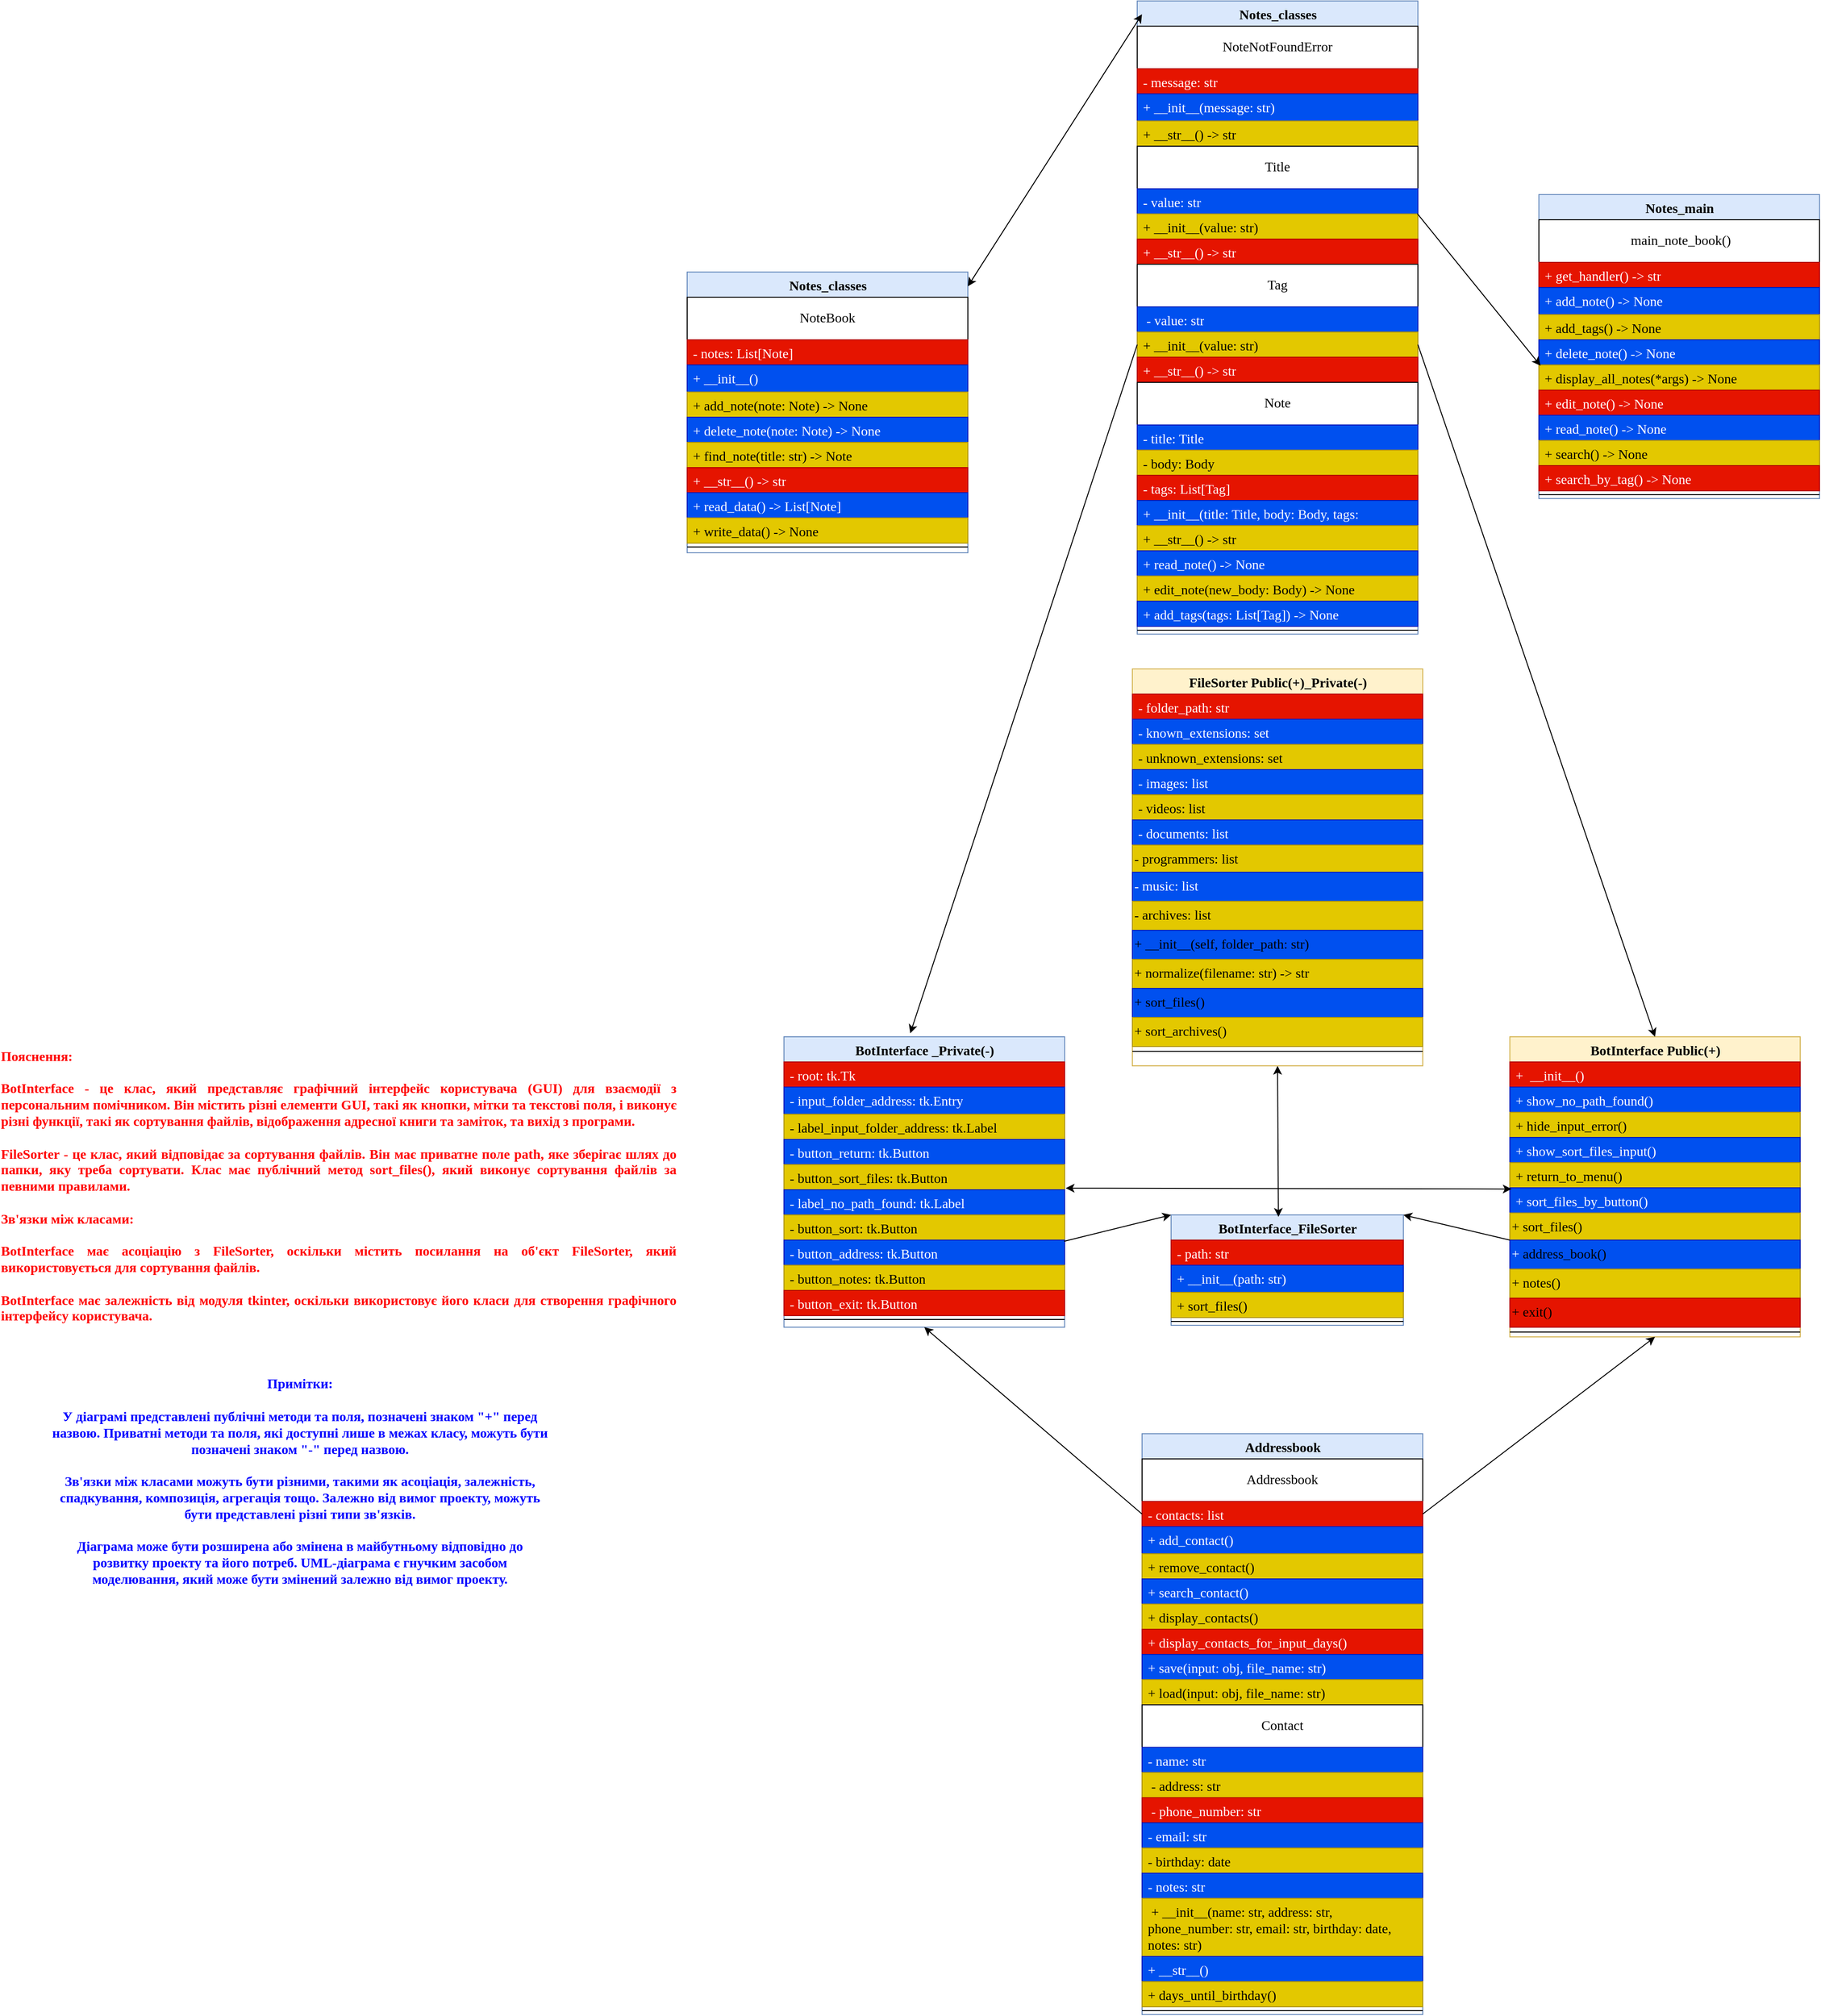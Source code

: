 <mxfile version="21.1.8" type="github">
  <diagram name="Page-1" id="9f46799a-70d6-7492-0946-bef42562c5a5">
    <mxGraphModel dx="2321" dy="1470" grid="1" gridSize="10" guides="1" tooltips="1" connect="1" arrows="1" fold="1" page="1" pageScale="1" pageWidth="1100" pageHeight="850" background="none" math="0" shadow="0">
      <root>
        <mxCell id="0" />
        <mxCell id="1" parent="0" />
        <mxCell id="78961159f06e98e8-30" value="&lt;font style=&quot;font-size: 14px;&quot;&gt;BotInterface _Private(-)&lt;/font&gt;" style="swimlane;html=1;fontStyle=1;align=center;verticalAlign=top;childLayout=stackLayout;horizontal=1;startSize=26;horizontalStack=0;resizeParent=1;resizeLast=0;collapsible=1;marginBottom=0;swimlaneFillColor=#ffffff;rounded=0;shadow=0;comic=0;labelBackgroundColor=none;strokeWidth=1;fillColor=#dae8fc;fontFamily=Times New Roman;fontSize=14;strokeColor=#6c8ebf;labelBorderColor=none;" parent="1" vertex="1">
          <mxGeometry x="10" y="230" width="290" height="300" as="geometry" />
        </mxCell>
        <mxCell id="78961159f06e98e8-31" value="- root: tk.Tk                           " style="text;html=1;strokeColor=#B20000;fillColor=#e51400;align=left;verticalAlign=top;spacingLeft=4;spacingRight=4;whiteSpace=wrap;overflow=hidden;rotatable=0;points=[[0,0.5],[1,0.5]];portConstraint=eastwest;fontFamily=Times New Roman;fontColor=#ffffff;fontSize=14;labelBorderColor=none;labelBackgroundColor=none;" parent="78961159f06e98e8-30" vertex="1">
          <mxGeometry y="26" width="290" height="26" as="geometry" />
        </mxCell>
        <mxCell id="78961159f06e98e8-32" value="- input_folder_address: tk.Entry" style="text;html=1;strokeColor=#001DBC;fillColor=#0050ef;align=left;verticalAlign=top;spacingLeft=4;spacingRight=4;whiteSpace=wrap;overflow=hidden;rotatable=0;points=[[0,0.5],[1,0.5]];portConstraint=eastwest;fontFamily=Times New Roman;fontColor=#ffffff;fontSize=14;labelBorderColor=none;labelBackgroundColor=none;" parent="78961159f06e98e8-30" vertex="1">
          <mxGeometry y="52" width="290" height="28" as="geometry" />
        </mxCell>
        <mxCell id="78961159f06e98e8-33" value="- label_input_folder_address: tk.Label" style="text;html=1;strokeColor=#B09500;fillColor=#e3c800;align=left;verticalAlign=top;spacingLeft=4;spacingRight=4;whiteSpace=wrap;overflow=hidden;rotatable=0;points=[[0,0.5],[1,0.5]];portConstraint=eastwest;fontFamily=Times New Roman;fontColor=#000000;fontSize=14;labelBorderColor=none;labelBackgroundColor=none;" parent="78961159f06e98e8-30" vertex="1">
          <mxGeometry y="80" width="290" height="26" as="geometry" />
        </mxCell>
        <mxCell id="78961159f06e98e8-34" value="- button_return: tk.Button" style="text;html=1;strokeColor=#001DBC;fillColor=#0050ef;align=left;verticalAlign=top;spacingLeft=4;spacingRight=4;whiteSpace=wrap;overflow=hidden;rotatable=0;points=[[0,0.5],[1,0.5]];portConstraint=eastwest;fontFamily=Times New Roman;fontColor=#ffffff;fontSize=14;labelBorderColor=none;labelBackgroundColor=none;" parent="78961159f06e98e8-30" vertex="1">
          <mxGeometry y="106" width="290" height="26" as="geometry" />
        </mxCell>
        <mxCell id="78961159f06e98e8-36" value="- button_sort_files: tk.Button" style="text;html=1;strokeColor=#B09500;fillColor=#e3c800;align=left;verticalAlign=top;spacingLeft=4;spacingRight=4;whiteSpace=wrap;overflow=hidden;rotatable=0;points=[[0,0.5],[1,0.5]];portConstraint=eastwest;fontFamily=Times New Roman;fontColor=#000000;fontSize=14;labelBorderColor=none;labelBackgroundColor=none;" parent="78961159f06e98e8-30" vertex="1">
          <mxGeometry y="132" width="290" height="26" as="geometry" />
        </mxCell>
        <mxCell id="78961159f06e98e8-42" value="- label_no_path_found: tk.Label" style="text;html=1;strokeColor=#001DBC;fillColor=#0050ef;align=left;verticalAlign=top;spacingLeft=4;spacingRight=4;whiteSpace=wrap;overflow=hidden;rotatable=0;points=[[0,0.5],[1,0.5]];portConstraint=eastwest;fontFamily=Times New Roman;fontColor=#ffffff;fontSize=14;labelBorderColor=none;labelBackgroundColor=none;" parent="78961159f06e98e8-30" vertex="1">
          <mxGeometry y="158" width="290" height="26" as="geometry" />
        </mxCell>
        <mxCell id="78961159f06e98e8-40" value=" - button_sort: tk.Button" style="text;html=1;strokeColor=#B09500;fillColor=#e3c800;align=left;verticalAlign=top;spacingLeft=4;spacingRight=4;whiteSpace=wrap;overflow=hidden;rotatable=0;points=[[0,0.5],[1,0.5]];portConstraint=eastwest;fontFamily=Times New Roman;fontColor=#000000;fontSize=14;labelBorderColor=none;labelBackgroundColor=none;" parent="78961159f06e98e8-30" vertex="1">
          <mxGeometry y="184" width="290" height="26" as="geometry" />
        </mxCell>
        <mxCell id="78961159f06e98e8-39" value="- button_address: tk.Button" style="text;html=1;strokeColor=#001DBC;fillColor=#0050ef;align=left;verticalAlign=top;spacingLeft=4;spacingRight=4;whiteSpace=wrap;overflow=hidden;rotatable=0;points=[[0,0.5],[1,0.5]];portConstraint=eastwest;fontFamily=Times New Roman;fontColor=#ffffff;fontSize=14;labelBorderColor=none;labelBackgroundColor=none;" parent="78961159f06e98e8-30" vertex="1">
          <mxGeometry y="210" width="290" height="26" as="geometry" />
        </mxCell>
        <mxCell id="78961159f06e98e8-37" value="- button_notes: tk.Button " style="text;html=1;strokeColor=#B09500;fillColor=#e3c800;align=left;verticalAlign=top;spacingLeft=4;spacingRight=4;whiteSpace=wrap;overflow=hidden;rotatable=0;points=[[0,0.5],[1,0.5]];portConstraint=eastwest;fontFamily=Times New Roman;fontColor=#000000;fontSize=14;labelBorderColor=none;labelBackgroundColor=none;" parent="78961159f06e98e8-30" vertex="1">
          <mxGeometry y="236" width="290" height="26" as="geometry" />
        </mxCell>
        <mxCell id="eJvBWtfOH0UjrrSNATdp-1" value="- button_exit: tk.Button" style="text;html=1;strokeColor=#B20000;fillColor=#e51400;align=left;verticalAlign=top;spacingLeft=4;spacingRight=4;whiteSpace=wrap;overflow=hidden;rotatable=0;points=[[0,0.5],[1,0.5]];portConstraint=eastwest;fontFamily=Times New Roman;fontColor=#ffffff;fontSize=14;labelBorderColor=none;labelBackgroundColor=none;" parent="78961159f06e98e8-30" vertex="1">
          <mxGeometry y="262" width="290" height="26" as="geometry" />
        </mxCell>
        <mxCell id="78961159f06e98e8-38" value="" style="line;html=1;strokeWidth=1;fillColor=none;align=left;verticalAlign=middle;spacingTop=-1;spacingLeft=3;spacingRight=3;rotatable=0;labelPosition=right;points=[];portConstraint=eastwest;fontFamily=Times New Roman;fontSize=14;labelBorderColor=none;labelBackgroundColor=none;" parent="78961159f06e98e8-30" vertex="1">
          <mxGeometry y="288" width="290" height="8" as="geometry" />
        </mxCell>
        <mxCell id="78961159f06e98e8-43" value="BotInterface Public(+)" style="swimlane;html=1;fontStyle=1;align=center;verticalAlign=top;childLayout=stackLayout;horizontal=1;startSize=26;horizontalStack=0;resizeParent=1;resizeLast=0;collapsible=1;marginBottom=0;swimlaneFillColor=#ffffff;rounded=0;shadow=0;comic=0;labelBackgroundColor=none;strokeWidth=1;fillColor=#fff2cc;fontFamily=Times New Roman;fontSize=14;strokeColor=#d6b656;labelBorderColor=none;" parent="1" vertex="1">
          <mxGeometry x="760" y="230" width="300" height="310" as="geometry" />
        </mxCell>
        <mxCell id="78961159f06e98e8-44" value="+&amp;nbsp; __init__()" style="text;html=1;strokeColor=#B20000;fillColor=#e51400;align=left;verticalAlign=top;spacingLeft=4;spacingRight=4;whiteSpace=wrap;overflow=hidden;rotatable=0;points=[[0,0.5],[1,0.5]];portConstraint=eastwest;fontFamily=Times New Roman;fontColor=#ffffff;fontSize=14;labelBorderColor=none;labelBackgroundColor=none;" parent="78961159f06e98e8-43" vertex="1">
          <mxGeometry y="26" width="300" height="26" as="geometry" />
        </mxCell>
        <mxCell id="78961159f06e98e8-45" value="+ show_no_path_found()" style="text;html=1;strokeColor=#001DBC;fillColor=#0050ef;align=left;verticalAlign=top;spacingLeft=4;spacingRight=4;whiteSpace=wrap;overflow=hidden;rotatable=0;points=[[0,0.5],[1,0.5]];portConstraint=eastwest;fontFamily=Times New Roman;fontColor=#ffffff;fontSize=14;labelBorderColor=none;labelBackgroundColor=none;" parent="78961159f06e98e8-43" vertex="1">
          <mxGeometry y="52" width="300" height="26" as="geometry" />
        </mxCell>
        <mxCell id="78961159f06e98e8-49" value="+ hide_input_error()" style="text;html=1;strokeColor=#B09500;fillColor=#e3c800;align=left;verticalAlign=top;spacingLeft=4;spacingRight=4;whiteSpace=wrap;overflow=hidden;rotatable=0;points=[[0,0.5],[1,0.5]];portConstraint=eastwest;fontFamily=Times New Roman;fontColor=#000000;fontSize=14;labelBorderColor=none;labelBackgroundColor=none;" parent="78961159f06e98e8-43" vertex="1">
          <mxGeometry y="78" width="300" height="26" as="geometry" />
        </mxCell>
        <mxCell id="78961159f06e98e8-50" value="+ show_sort_files_input()" style="text;html=1;strokeColor=#001DBC;fillColor=#0050ef;align=left;verticalAlign=top;spacingLeft=4;spacingRight=4;whiteSpace=wrap;overflow=hidden;rotatable=0;points=[[0,0.5],[1,0.5]];portConstraint=eastwest;fontFamily=Times New Roman;fontColor=#ffffff;fontSize=14;labelBorderColor=none;labelBackgroundColor=none;" parent="78961159f06e98e8-43" vertex="1">
          <mxGeometry y="104" width="300" height="26" as="geometry" />
        </mxCell>
        <mxCell id="78961159f06e98e8-52" value="+ return_to_menu()&amp;nbsp;" style="text;html=1;strokeColor=#B09500;fillColor=#e3c800;align=left;verticalAlign=top;spacingLeft=4;spacingRight=4;whiteSpace=wrap;overflow=hidden;rotatable=0;points=[[0,0.5],[1,0.5]];portConstraint=eastwest;fontFamily=Times New Roman;fontColor=#000000;fontSize=14;labelBorderColor=none;labelBackgroundColor=none;" parent="78961159f06e98e8-43" vertex="1">
          <mxGeometry y="130" width="300" height="26" as="geometry" />
        </mxCell>
        <mxCell id="78961159f06e98e8-53" value="+ sort_files_by_button()&amp;nbsp;" style="text;html=1;strokeColor=#001DBC;fillColor=#0050ef;align=left;verticalAlign=top;spacingLeft=4;spacingRight=4;whiteSpace=wrap;overflow=hidden;rotatable=0;points=[[0,0.5],[1,0.5]];portConstraint=eastwest;fontFamily=Times New Roman;fontColor=#ffffff;fontSize=14;labelBorderColor=none;labelBackgroundColor=none;" parent="78961159f06e98e8-43" vertex="1">
          <mxGeometry y="156" width="300" height="26" as="geometry" />
        </mxCell>
        <mxCell id="eJvBWtfOH0UjrrSNATdp-2" value="&lt;span style=&quot;color: rgb(0, 0, 0); font-size: 14px; font-style: normal; font-variant-ligatures: normal; font-variant-caps: normal; font-weight: 400; letter-spacing: normal; orphans: 2; text-align: left; text-indent: 0px; text-transform: none; widows: 2; word-spacing: 0px; -webkit-text-stroke-width: 0px; text-decoration-thickness: initial; text-decoration-style: initial; text-decoration-color: initial; float: none; display: inline !important;&quot;&gt;+ &lt;/span&gt;&lt;span style=&quot;color: rgb(0, 0, 0); font-size: 14px; font-style: normal; font-variant-ligatures: normal; font-variant-caps: normal; font-weight: 400; letter-spacing: normal; orphans: 2; text-align: left; text-indent: 0px; text-transform: none; widows: 2; word-spacing: 0px; -webkit-text-stroke-width: 0px; text-decoration-thickness: initial; text-decoration-style: initial; text-decoration-color: initial; float: none; display: inline !important;&quot;&gt;sort_files&lt;/span&gt;&lt;span style=&quot;color: rgb(0, 0, 0); font-size: 14px; font-style: normal; font-variant-ligatures: normal; font-variant-caps: normal; font-weight: 400; letter-spacing: normal; orphans: 2; text-align: left; text-indent: 0px; text-transform: none; widows: 2; word-spacing: 0px; -webkit-text-stroke-width: 0px; text-decoration-thickness: initial; text-decoration-style: initial; text-decoration-color: initial; float: none; display: inline !important;&quot;&gt;()&lt;/span&gt;" style="text;whiteSpace=wrap;html=1;fontFamily=Times New Roman;fillColor=#e3c800;fontColor=#000000;strokeColor=#B09500;fontSize=14;labelBorderColor=none;labelBackgroundColor=none;" parent="78961159f06e98e8-43" vertex="1">
          <mxGeometry y="182" width="300" height="28" as="geometry" />
        </mxCell>
        <mxCell id="eJvBWtfOH0UjrrSNATdp-3" value=" +&lt;span style=&quot;color: rgb(0, 0, 0); font-size: 14px; font-style: normal; font-variant-ligatures: normal; font-variant-caps: normal; font-weight: 400; letter-spacing: normal; orphans: 2; text-align: left; text-indent: 0px; text-transform: none; widows: 2; word-spacing: 0px; -webkit-text-stroke-width: 0px; text-decoration-thickness: initial; text-decoration-style: initial; text-decoration-color: initial; float: none; display: inline !important;&quot;&gt;&amp;nbsp;address_book()&lt;/span&gt;" style="text;whiteSpace=wrap;html=1;fontFamily=Times New Roman;fillColor=#0050ef;fontColor=#ffffff;strokeColor=#001DBC;fontSize=14;labelBorderColor=none;labelBackgroundColor=none;" parent="78961159f06e98e8-43" vertex="1">
          <mxGeometry y="210" width="300" height="30" as="geometry" />
        </mxCell>
        <mxCell id="eJvBWtfOH0UjrrSNATdp-4" value="+ notes()" style="text;whiteSpace=wrap;html=1;fontFamily=Times New Roman;fillColor=#e3c800;fontColor=#000000;strokeColor=#B09500;fontSize=14;labelBorderColor=none;labelBackgroundColor=none;" parent="78961159f06e98e8-43" vertex="1">
          <mxGeometry y="240" width="300" height="30" as="geometry" />
        </mxCell>
        <mxCell id="eJvBWtfOH0UjrrSNATdp-5" value="&lt;span style=&quot;color: rgb(0, 0, 0); font-size: 14px; font-style: normal; font-variant-ligatures: normal; font-variant-caps: normal; font-weight: 400; letter-spacing: normal; orphans: 2; text-align: left; text-indent: 0px; text-transform: none; widows: 2; word-spacing: 0px; -webkit-text-stroke-width: 0px; text-decoration-thickness: initial; text-decoration-style: initial; text-decoration-color: initial; float: none; display: inline !important;&quot;&gt;+ exit()&amp;nbsp;&lt;/span&gt;" style="text;whiteSpace=wrap;html=1;fontFamily=Times New Roman;fillColor=#e51400;fontColor=#ffffff;strokeColor=#B20000;fontSize=14;labelBorderColor=none;labelBackgroundColor=none;" parent="78961159f06e98e8-43" vertex="1">
          <mxGeometry y="270" width="300" height="30" as="geometry" />
        </mxCell>
        <mxCell id="78961159f06e98e8-51" value="" style="line;html=1;strokeWidth=1;fillColor=none;align=center;verticalAlign=middle;spacingTop=-1;spacingLeft=3;spacingRight=3;rotatable=0;labelPosition=right;points=[];portConstraint=eastwest;fontFamily=Times New Roman;fontSize=14;labelBorderColor=none;labelBackgroundColor=none;" parent="78961159f06e98e8-43" vertex="1">
          <mxGeometry y="300" width="300" height="10" as="geometry" />
        </mxCell>
        <mxCell id="eJvBWtfOH0UjrrSNATdp-16" value="&lt;font style=&quot;font-size: 14px;&quot;&gt;&amp;nbsp;BotInterface_FileSorter&amp;nbsp;&lt;/font&gt;" style="swimlane;html=1;fontStyle=1;align=center;verticalAlign=top;childLayout=stackLayout;horizontal=1;startSize=26;horizontalStack=0;resizeParent=1;resizeLast=0;collapsible=1;marginBottom=0;swimlaneFillColor=#ffffff;rounded=0;shadow=0;comic=0;labelBackgroundColor=none;strokeWidth=1;fillColor=#dae8fc;fontFamily=Times New Roman;fontSize=14;strokeColor=#6c8ebf;labelBorderColor=none;" parent="1" vertex="1">
          <mxGeometry x="410" y="414" width="240" height="114" as="geometry" />
        </mxCell>
        <mxCell id="eJvBWtfOH0UjrrSNATdp-17" value="- path: str&amp;nbsp;                           " style="text;html=1;strokeColor=#B20000;fillColor=#e51400;align=left;verticalAlign=top;spacingLeft=4;spacingRight=4;whiteSpace=wrap;overflow=hidden;rotatable=0;points=[[0,0.5],[1,0.5]];portConstraint=eastwest;fontFamily=Times New Roman;fontColor=#ffffff;fontSize=14;labelBorderColor=none;labelBackgroundColor=none;" parent="eJvBWtfOH0UjrrSNATdp-16" vertex="1">
          <mxGeometry y="26" width="240" height="26" as="geometry" />
        </mxCell>
        <mxCell id="eJvBWtfOH0UjrrSNATdp-18" value="+ __init__(path: str)&amp;nbsp;" style="text;html=1;strokeColor=#001DBC;fillColor=#0050ef;align=left;verticalAlign=top;spacingLeft=4;spacingRight=4;whiteSpace=wrap;overflow=hidden;rotatable=0;points=[[0,0.5],[1,0.5]];portConstraint=eastwest;fontFamily=Times New Roman;fontColor=#ffffff;fontSize=14;labelBorderColor=none;labelBackgroundColor=none;" parent="eJvBWtfOH0UjrrSNATdp-16" vertex="1">
          <mxGeometry y="52" width="240" height="28" as="geometry" />
        </mxCell>
        <mxCell id="eJvBWtfOH0UjrrSNATdp-19" value="+ sort_files()" style="text;html=1;strokeColor=#B09500;fillColor=#e3c800;align=left;verticalAlign=top;spacingLeft=4;spacingRight=4;whiteSpace=wrap;overflow=hidden;rotatable=0;points=[[0,0.5],[1,0.5]];portConstraint=eastwest;fontFamily=Times New Roman;fontColor=#000000;fontSize=14;labelBorderColor=none;labelBackgroundColor=none;" parent="eJvBWtfOH0UjrrSNATdp-16" vertex="1">
          <mxGeometry y="80" width="240" height="26" as="geometry" />
        </mxCell>
        <mxCell id="eJvBWtfOH0UjrrSNATdp-27" value="" style="line;html=1;strokeWidth=1;fillColor=none;align=left;verticalAlign=middle;spacingTop=-1;spacingLeft=3;spacingRight=3;rotatable=0;labelPosition=right;points=[];portConstraint=eastwest;fontFamily=Times New Roman;fontSize=14;labelBorderColor=none;labelBackgroundColor=none;" parent="eJvBWtfOH0UjrrSNATdp-16" vertex="1">
          <mxGeometry y="106" width="240" height="8" as="geometry" />
        </mxCell>
        <mxCell id="eJvBWtfOH0UjrrSNATdp-28" value="" style="endArrow=classic;html=1;rounded=0;entryX=0;entryY=0;entryDx=0;entryDy=0;exitX=0.998;exitY=1.047;exitDx=0;exitDy=0;exitPerimeter=0;fontFamily=Times New Roman;fontSize=14;" parent="1" source="78961159f06e98e8-40" target="eJvBWtfOH0UjrrSNATdp-16" edge="1">
          <mxGeometry relative="1" as="geometry">
            <mxPoint x="290" y="420" as="sourcePoint" />
            <mxPoint x="380" y="580" as="targetPoint" />
          </mxGeometry>
        </mxCell>
        <mxCell id="eJvBWtfOH0UjrrSNATdp-31" value="" style="endArrow=classic;html=1;rounded=0;entryX=1;entryY=0;entryDx=0;entryDy=0;exitX=0;exitY=0;exitDx=0;exitDy=0;fontFamily=Times New Roman;fontSize=14;" parent="1" source="eJvBWtfOH0UjrrSNATdp-3" target="eJvBWtfOH0UjrrSNATdp-16" edge="1">
          <mxGeometry relative="1" as="geometry">
            <mxPoint x="760" y="580" as="sourcePoint" />
            <mxPoint x="830" y="710" as="targetPoint" />
          </mxGeometry>
        </mxCell>
        <mxCell id="eJvBWtfOH0UjrrSNATdp-33" value="&lt;div style=&quot;text-align: justify; font-size: 14px;&quot;&gt;&lt;font style=&quot;font-size: 14px;&quot; color=&quot;#ff0000&quot;&gt;&lt;b style=&quot;font-size: 14px;&quot;&gt;&lt;span style=&quot;background-color: initial; font-size: 14px;&quot;&gt;Пояснення:&lt;/span&gt;&lt;br style=&quot;font-size: 14px;&quot;&gt;&lt;font style=&quot;font-size: 14px;&quot;&gt;&lt;span style=&quot;font-size: 14px;&quot;&gt;&lt;br style=&quot;font-size: 14px;&quot;&gt;&lt;/span&gt;&lt;/font&gt;&lt;span style=&quot;background-color: initial; font-size: 14px;&quot;&gt;BotInterface - це клас, який представляє графічний інтерфейс користувача (GUI) для взаємодії з персональним помічником. Він містить різні елементи GUI, такі як кнопки, мітки та текстові поля, і виконує різні функції, такі як сортування файлів, відображення адресної книги та заміток, та вихід з програми.&lt;/span&gt;&lt;br style=&quot;font-size: 14px;&quot;&gt;&lt;font style=&quot;font-size: 14px;&quot;&gt;&lt;span style=&quot;font-size: 14px;&quot;&gt;&lt;br style=&quot;font-size: 14px;&quot;&gt;&lt;/span&gt;&lt;/font&gt;&lt;span style=&quot;background-color: initial; font-size: 14px;&quot;&gt;FileSorter - це клас, який відповідає за сортування файлів. Він має приватне поле path, яке зберігає шлях до папки, яку треба сортувати. Клас має публічний метод sort_files(), який виконує сортування файлів за певними правилами.&lt;/span&gt;&lt;br style=&quot;font-size: 14px;&quot;&gt;&lt;font style=&quot;font-size: 14px;&quot;&gt;&lt;span style=&quot;font-size: 14px;&quot;&gt;&lt;br style=&quot;font-size: 14px;&quot;&gt;&lt;/span&gt;&lt;/font&gt;&lt;span style=&quot;background-color: initial; font-size: 14px;&quot;&gt;Зв&#39;язки між класами:&lt;/span&gt;&lt;br style=&quot;font-size: 14px;&quot;&gt;&lt;font style=&quot;font-size: 14px;&quot;&gt;&lt;span style=&quot;font-size: 14px;&quot;&gt;&lt;br style=&quot;font-size: 14px;&quot;&gt;&lt;/span&gt;&lt;/font&gt;&lt;span style=&quot;background-color: initial; font-size: 14px;&quot;&gt;BotInterface має асоціацію з FileSorter, оскільки містить посилання на об&#39;єкт FileSorter, який використовується для сортування файлів.&lt;/span&gt;&lt;br style=&quot;font-size: 14px;&quot;&gt;&lt;font style=&quot;font-size: 14px;&quot;&gt;&lt;span style=&quot;font-size: 14px;&quot;&gt;&lt;br style=&quot;font-size: 14px;&quot;&gt;&lt;/span&gt;&lt;/font&gt;&lt;span style=&quot;background-color: initial; font-size: 14px;&quot;&gt;BotInterface має залежність від модуля tkinter, оскільки використовує його класи для створення графічного інтерфейсу користувача.&lt;/span&gt;&lt;/b&gt;&lt;/font&gt;&lt;br style=&quot;font-size: 14px;&quot;&gt;&lt;/div&gt;" style="text;html=1;strokeColor=none;fillColor=none;align=center;verticalAlign=middle;whiteSpace=wrap;rounded=0;fontFamily=Times New Roman;fontSize=14;" parent="1" vertex="1">
          <mxGeometry x="-800" y="370" width="700" height="30" as="geometry" />
        </mxCell>
        <mxCell id="eJvBWtfOH0UjrrSNATdp-34" value="&lt;div style=&quot;font-size: 14px;&quot;&gt;Примітки:&lt;/div&gt;&lt;div style=&quot;font-size: 14px;&quot;&gt;&lt;br style=&quot;font-size: 14px;&quot;&gt;&lt;/div&gt;&lt;div style=&quot;font-size: 14px;&quot;&gt;У діаграмі представлені публічні методи та поля, позначені знаком &quot;+&quot; перед назвою. Приватні методи та поля, які доступні лише в межах класу, можуть бути позначені знаком &quot;-&quot; перед назвою.&lt;/div&gt;&lt;div style=&quot;font-size: 14px;&quot;&gt;&lt;br style=&quot;font-size: 14px;&quot;&gt;&lt;/div&gt;&lt;div style=&quot;font-size: 14px;&quot;&gt;Зв&#39;язки між класами можуть бути різними, такими як асоціація, залежність, спадкування, композиція, агрегація тощо. Залежно від вимог проекту, можуть бути представлені різні типи зв&#39;язків.&lt;/div&gt;&lt;div style=&quot;font-size: 14px;&quot;&gt;&lt;br style=&quot;font-size: 14px;&quot;&gt;&lt;/div&gt;&lt;div style=&quot;font-size: 14px;&quot;&gt;Діаграма може бути розширена або змінена в майбутньому відповідно до розвитку проекту та його потреб. UML-діаграма є гнучким засобом моделювання, який може бути змінений залежно від вимог проекту.&lt;/div&gt;" style="text;html=1;strokeColor=none;fillColor=none;align=center;verticalAlign=middle;whiteSpace=wrap;rounded=0;fontColor=#0000FF;fontSize=14;fontStyle=1;fontFamily=Times New Roman;" parent="1" vertex="1">
          <mxGeometry x="-750" y="550" width="520" height="280" as="geometry" />
        </mxCell>
        <mxCell id="-E5sBqkyyfagOWAZQWyc-1" value="" style="endArrow=classic;startArrow=classic;html=1;rounded=0;exitX=0.462;exitY=0.017;exitDx=0;exitDy=0;exitPerimeter=0;entryX=0.5;entryY=1;entryDx=0;entryDy=0;fontFamily=Times New Roman;fontSize=14;" parent="1" source="eJvBWtfOH0UjrrSNATdp-16" target="-E5sBqkyyfagOWAZQWyc-2" edge="1">
          <mxGeometry width="50" height="50" relative="1" as="geometry">
            <mxPoint x="520" y="350" as="sourcePoint" />
            <mxPoint x="521" y="160" as="targetPoint" />
          </mxGeometry>
        </mxCell>
        <mxCell id="-E5sBqkyyfagOWAZQWyc-2" value="FileSorter Public(+)_Private(-)" style="swimlane;html=1;fontStyle=1;align=center;verticalAlign=top;childLayout=stackLayout;horizontal=1;startSize=26;horizontalStack=0;resizeParent=1;resizeLast=0;collapsible=1;marginBottom=0;swimlaneFillColor=#ffffff;rounded=0;shadow=0;comic=0;labelBackgroundColor=none;strokeWidth=1;fillColor=#fff2cc;fontFamily=Times New Roman;fontSize=14;strokeColor=#d6b656;labelBorderColor=none;" parent="1" vertex="1">
          <mxGeometry x="370" y="-150" width="300" height="410" as="geometry" />
        </mxCell>
        <mxCell id="-E5sBqkyyfagOWAZQWyc-3" value="- folder_path: str" style="text;html=1;strokeColor=#B20000;fillColor=#e51400;align=left;verticalAlign=top;spacingLeft=4;spacingRight=4;whiteSpace=wrap;overflow=hidden;rotatable=0;points=[[0,0.5],[1,0.5]];portConstraint=eastwest;fontFamily=Times New Roman;fontColor=#ffffff;fontSize=14;labelBorderColor=none;labelBackgroundColor=none;" parent="-E5sBqkyyfagOWAZQWyc-2" vertex="1">
          <mxGeometry y="26" width="300" height="26" as="geometry" />
        </mxCell>
        <mxCell id="-E5sBqkyyfagOWAZQWyc-4" value="- known_extensions: set" style="text;html=1;strokeColor=#001DBC;fillColor=#0050ef;align=left;verticalAlign=top;spacingLeft=4;spacingRight=4;whiteSpace=wrap;overflow=hidden;rotatable=0;points=[[0,0.5],[1,0.5]];portConstraint=eastwest;fontFamily=Times New Roman;fontColor=#ffffff;fontSize=14;labelBorderColor=none;labelBackgroundColor=none;" parent="-E5sBqkyyfagOWAZQWyc-2" vertex="1">
          <mxGeometry y="52" width="300" height="26" as="geometry" />
        </mxCell>
        <mxCell id="-E5sBqkyyfagOWAZQWyc-5" value="- unknown_extensions: set" style="text;html=1;strokeColor=#B09500;fillColor=#e3c800;align=left;verticalAlign=top;spacingLeft=4;spacingRight=4;whiteSpace=wrap;overflow=hidden;rotatable=0;points=[[0,0.5],[1,0.5]];portConstraint=eastwest;fontFamily=Times New Roman;fontColor=#000000;fontSize=14;labelBorderColor=none;labelBackgroundColor=none;" parent="-E5sBqkyyfagOWAZQWyc-2" vertex="1">
          <mxGeometry y="78" width="300" height="26" as="geometry" />
        </mxCell>
        <mxCell id="-E5sBqkyyfagOWAZQWyc-6" value="- images: list" style="text;html=1;strokeColor=#001DBC;fillColor=#0050ef;align=left;verticalAlign=top;spacingLeft=4;spacingRight=4;whiteSpace=wrap;overflow=hidden;rotatable=0;points=[[0,0.5],[1,0.5]];portConstraint=eastwest;fontFamily=Times New Roman;fontColor=#ffffff;fontSize=14;labelBorderColor=none;labelBackgroundColor=none;" parent="-E5sBqkyyfagOWAZQWyc-2" vertex="1">
          <mxGeometry y="104" width="300" height="26" as="geometry" />
        </mxCell>
        <mxCell id="-E5sBqkyyfagOWAZQWyc-7" value="- videos: list&amp;nbsp; &amp;nbsp; &amp;nbsp; &amp;nbsp; &amp;nbsp; &amp;nbsp; &amp;nbsp; &amp;nbsp; &amp;nbsp; &amp;nbsp; &amp;nbsp; &amp;nbsp; &amp;nbsp; &amp;nbsp; &amp;nbsp; &amp;nbsp; &amp;nbsp; &amp;nbsp;&amp;nbsp;" style="text;html=1;strokeColor=#B09500;fillColor=#e3c800;align=left;verticalAlign=top;spacingLeft=4;spacingRight=4;whiteSpace=wrap;overflow=hidden;rotatable=0;points=[[0,0.5],[1,0.5]];portConstraint=eastwest;fontFamily=Times New Roman;fontColor=#000000;fontSize=14;labelBorderColor=none;labelBackgroundColor=none;" parent="-E5sBqkyyfagOWAZQWyc-2" vertex="1">
          <mxGeometry y="130" width="300" height="26" as="geometry" />
        </mxCell>
        <mxCell id="-E5sBqkyyfagOWAZQWyc-8" value="- documents: list&amp;nbsp;" style="text;html=1;strokeColor=#001DBC;fillColor=#0050ef;align=left;verticalAlign=top;spacingLeft=4;spacingRight=4;whiteSpace=wrap;overflow=hidden;rotatable=0;points=[[0,0.5],[1,0.5]];portConstraint=eastwest;fontFamily=Times New Roman;fontColor=#ffffff;fontSize=14;labelBorderColor=none;labelBackgroundColor=none;" parent="-E5sBqkyyfagOWAZQWyc-2" vertex="1">
          <mxGeometry y="156" width="300" height="26" as="geometry" />
        </mxCell>
        <mxCell id="-E5sBqkyyfagOWAZQWyc-9" value="- programmers: list" style="text;whiteSpace=wrap;html=1;fontFamily=Times New Roman;fillColor=#e3c800;fontColor=#000000;strokeColor=#B09500;fontSize=14;labelBorderColor=none;labelBackgroundColor=none;" parent="-E5sBqkyyfagOWAZQWyc-2" vertex="1">
          <mxGeometry y="182" width="300" height="28" as="geometry" />
        </mxCell>
        <mxCell id="-E5sBqkyyfagOWAZQWyc-10" value="- music: list" style="text;whiteSpace=wrap;html=1;fontFamily=Times New Roman;fillColor=#0050ef;fontColor=#ffffff;strokeColor=#001DBC;fontSize=14;labelBorderColor=none;labelBackgroundColor=none;" parent="-E5sBqkyyfagOWAZQWyc-2" vertex="1">
          <mxGeometry y="210" width="300" height="30" as="geometry" />
        </mxCell>
        <mxCell id="-E5sBqkyyfagOWAZQWyc-11" value="- archives: list" style="text;whiteSpace=wrap;html=1;fontFamily=Times New Roman;fillColor=#e3c800;fontColor=#000000;strokeColor=#B09500;fontSize=14;labelBorderColor=none;labelBackgroundColor=none;" parent="-E5sBqkyyfagOWAZQWyc-2" vertex="1">
          <mxGeometry y="240" width="300" height="30" as="geometry" />
        </mxCell>
        <mxCell id="-E5sBqkyyfagOWAZQWyc-12" value="&lt;span style=&quot;color: rgb(0, 0, 0); font-size: 14px; font-style: normal; font-variant-ligatures: normal; font-variant-caps: normal; font-weight: 400; letter-spacing: normal; orphans: 2; text-align: left; text-indent: 0px; text-transform: none; widows: 2; word-spacing: 0px; -webkit-text-stroke-width: 0px; text-decoration-thickness: initial; text-decoration-style: initial; text-decoration-color: initial; float: none; display: inline !important;&quot;&gt;+ __init__(self, folder_path: str)&lt;/span&gt;" style="text;whiteSpace=wrap;html=1;fontFamily=Times New Roman;fillColor=#0050ef;fontColor=#ffffff;strokeColor=#001DBC;fontSize=14;labelBorderColor=none;labelBackgroundColor=none;" parent="-E5sBqkyyfagOWAZQWyc-2" vertex="1">
          <mxGeometry y="270" width="300" height="30" as="geometry" />
        </mxCell>
        <mxCell id="-E5sBqkyyfagOWAZQWyc-14" value="&lt;span style=&quot;color: rgb(0, 0, 0); font-size: 14px; font-style: normal; font-variant-ligatures: normal; font-variant-caps: normal; font-weight: 400; letter-spacing: normal; orphans: 2; text-align: left; text-indent: 0px; text-transform: none; widows: 2; word-spacing: 0px; -webkit-text-stroke-width: 0px; text-decoration-thickness: initial; text-decoration-style: initial; text-decoration-color: initial; float: none; display: inline !important;&quot;&gt;+ normalize(filename: str) -&amp;gt; str&lt;/span&gt;" style="text;whiteSpace=wrap;html=1;fontFamily=Times New Roman;fillColor=#e3c800;fontColor=#000000;strokeColor=#B09500;fontSize=14;labelBorderColor=none;labelBackgroundColor=none;" parent="-E5sBqkyyfagOWAZQWyc-2" vertex="1">
          <mxGeometry y="300" width="300" height="30" as="geometry" />
        </mxCell>
        <mxCell id="-E5sBqkyyfagOWAZQWyc-15" value="&lt;span style=&quot;color: rgb(0, 0, 0); font-size: 14px; font-style: normal; font-variant-ligatures: normal; font-variant-caps: normal; font-weight: 400; letter-spacing: normal; orphans: 2; text-align: left; text-indent: 0px; text-transform: none; widows: 2; word-spacing: 0px; -webkit-text-stroke-width: 0px; text-decoration-thickness: initial; text-decoration-style: initial; text-decoration-color: initial; float: none; display: inline !important;&quot;&gt;+ sort_files()&lt;/span&gt;" style="text;whiteSpace=wrap;html=1;fontFamily=Times New Roman;fillColor=#0050ef;fontColor=#ffffff;strokeColor=#001DBC;fontSize=14;labelBorderColor=none;labelBackgroundColor=none;" parent="-E5sBqkyyfagOWAZQWyc-2" vertex="1">
          <mxGeometry y="330" width="300" height="30" as="geometry" />
        </mxCell>
        <mxCell id="-E5sBqkyyfagOWAZQWyc-16" value="&lt;span style=&quot;color: rgb(0, 0, 0); font-size: 14px; font-style: normal; font-variant-ligatures: normal; font-variant-caps: normal; font-weight: 400; letter-spacing: normal; orphans: 2; text-align: left; text-indent: 0px; text-transform: none; widows: 2; word-spacing: 0px; -webkit-text-stroke-width: 0px; text-decoration-thickness: initial; text-decoration-style: initial; text-decoration-color: initial; float: none; display: inline !important;&quot;&gt;+ sort_archives()&lt;/span&gt;" style="text;whiteSpace=wrap;html=1;fontFamily=Times New Roman;fillColor=#e3c800;fontColor=#000000;strokeColor=#B09500;fontSize=14;labelBorderColor=none;labelBackgroundColor=none;" parent="-E5sBqkyyfagOWAZQWyc-2" vertex="1">
          <mxGeometry y="360" width="300" height="30" as="geometry" />
        </mxCell>
        <mxCell id="-E5sBqkyyfagOWAZQWyc-13" value="" style="line;html=1;strokeWidth=1;fillColor=none;align=center;verticalAlign=middle;spacingTop=-1;spacingLeft=3;spacingRight=3;rotatable=0;labelPosition=right;points=[];portConstraint=eastwest;fontFamily=Times New Roman;fontSize=14;labelBorderColor=none;labelBackgroundColor=none;" parent="-E5sBqkyyfagOWAZQWyc-2" vertex="1">
          <mxGeometry y="390" width="300" height="10" as="geometry" />
        </mxCell>
        <mxCell id="-E5sBqkyyfagOWAZQWyc-17" value="" style="endArrow=classic;startArrow=classic;html=1;rounded=0;entryX=0.006;entryY=1.047;entryDx=0;entryDy=0;entryPerimeter=0;exitX=1.004;exitY=0.936;exitDx=0;exitDy=0;exitPerimeter=0;fontFamily=Times New Roman;fontSize=14;" parent="1" source="78961159f06e98e8-36" target="78961159f06e98e8-52" edge="1">
          <mxGeometry width="50" height="50" relative="1" as="geometry">
            <mxPoint x="520" y="320" as="sourcePoint" />
            <mxPoint x="570" y="270" as="targetPoint" />
          </mxGeometry>
        </mxCell>
        <mxCell id="-E5sBqkyyfagOWAZQWyc-18" value="&lt;font style=&quot;font-size: 14px;&quot;&gt;Notes_classes&lt;/font&gt;" style="swimlane;html=1;fontStyle=1;align=center;verticalAlign=top;childLayout=stackLayout;horizontal=1;startSize=26;horizontalStack=0;resizeParent=1;resizeLast=0;collapsible=1;marginBottom=0;swimlaneFillColor=#ffffff;rounded=0;shadow=0;comic=0;labelBackgroundColor=none;strokeWidth=1;fillColor=#dae8fc;fontFamily=Times New Roman;fontSize=14;strokeColor=#6c8ebf;labelBorderColor=none;" parent="1" vertex="1">
          <mxGeometry x="375" y="-840" width="290" height="654" as="geometry" />
        </mxCell>
        <mxCell id="-E5sBqkyyfagOWAZQWyc-31" value="NoteNotFoundError" style="whiteSpace=wrap;html=1;fontFamily=Times New Roman;fontSize=14;" parent="-E5sBqkyyfagOWAZQWyc-18" vertex="1">
          <mxGeometry y="26" width="290" height="44" as="geometry" />
        </mxCell>
        <mxCell id="-E5sBqkyyfagOWAZQWyc-19" value="- message: str&amp;nbsp;                           " style="text;html=1;strokeColor=#B20000;fillColor=#e51400;align=left;verticalAlign=top;spacingLeft=4;spacingRight=4;whiteSpace=wrap;overflow=hidden;rotatable=0;points=[[0,0.5],[1,0.5]];portConstraint=eastwest;fontFamily=Times New Roman;fontColor=#ffffff;fontSize=14;labelBorderColor=none;labelBackgroundColor=none;" parent="-E5sBqkyyfagOWAZQWyc-18" vertex="1">
          <mxGeometry y="70" width="290" height="26" as="geometry" />
        </mxCell>
        <mxCell id="-E5sBqkyyfagOWAZQWyc-20" value="+ __init__(message: str)" style="text;html=1;strokeColor=#001DBC;fillColor=#0050ef;align=left;verticalAlign=top;spacingLeft=4;spacingRight=4;whiteSpace=wrap;overflow=hidden;rotatable=0;points=[[0,0.5],[1,0.5]];portConstraint=eastwest;fontFamily=Times New Roman;fontColor=#ffffff;fontSize=14;labelBorderColor=none;labelBackgroundColor=none;" parent="-E5sBqkyyfagOWAZQWyc-18" vertex="1">
          <mxGeometry y="96" width="290" height="28" as="geometry" />
        </mxCell>
        <mxCell id="-E5sBqkyyfagOWAZQWyc-27" value="+ __str__() -&amp;gt; str " style="text;html=1;strokeColor=#B09500;fillColor=#e3c800;align=left;verticalAlign=top;spacingLeft=4;spacingRight=4;whiteSpace=wrap;overflow=hidden;rotatable=0;points=[[0,0.5],[1,0.5]];portConstraint=eastwest;fontFamily=Times New Roman;fontColor=#000000;fontSize=14;labelBorderColor=none;labelBackgroundColor=none;" parent="-E5sBqkyyfagOWAZQWyc-18" vertex="1">
          <mxGeometry y="124" width="290" height="26" as="geometry" />
        </mxCell>
        <mxCell id="-E5sBqkyyfagOWAZQWyc-36" value="Title" style="whiteSpace=wrap;html=1;fontFamily=Times New Roman;fontSize=14;" parent="-E5sBqkyyfagOWAZQWyc-18" vertex="1">
          <mxGeometry y="150" width="290" height="44" as="geometry" />
        </mxCell>
        <mxCell id="-E5sBqkyyfagOWAZQWyc-26" value="- value: str&amp;nbsp;" style="text;html=1;strokeColor=#001DBC;fillColor=#0050ef;align=left;verticalAlign=top;spacingLeft=4;spacingRight=4;whiteSpace=wrap;overflow=hidden;rotatable=0;points=[[0,0.5],[1,0.5]];portConstraint=eastwest;fontFamily=Times New Roman;fontColor=#ffffff;fontSize=14;labelBorderColor=none;labelBackgroundColor=none;" parent="-E5sBqkyyfagOWAZQWyc-18" vertex="1">
          <mxGeometry y="194" width="290" height="26" as="geometry" />
        </mxCell>
        <mxCell id="-E5sBqkyyfagOWAZQWyc-25" value=" + __init__(value: str)" style="text;html=1;strokeColor=#B09500;fillColor=#e3c800;align=left;verticalAlign=top;spacingLeft=4;spacingRight=4;whiteSpace=wrap;overflow=hidden;rotatable=0;points=[[0,0.5],[1,0.5]];portConstraint=eastwest;fontFamily=Times New Roman;fontColor=#000000;fontSize=14;labelBorderColor=none;labelBackgroundColor=none;" parent="-E5sBqkyyfagOWAZQWyc-18" vertex="1">
          <mxGeometry y="220" width="290" height="26" as="geometry" />
        </mxCell>
        <mxCell id="-E5sBqkyyfagOWAZQWyc-28" value="+ __str__() -&amp;gt; str" style="text;html=1;strokeColor=#B20000;fillColor=#e51400;align=left;verticalAlign=top;spacingLeft=4;spacingRight=4;whiteSpace=wrap;overflow=hidden;rotatable=0;points=[[0,0.5],[1,0.5]];portConstraint=eastwest;fontFamily=Times New Roman;fontColor=#ffffff;fontSize=14;labelBorderColor=none;labelBackgroundColor=none;" parent="-E5sBqkyyfagOWAZQWyc-18" vertex="1">
          <mxGeometry y="246" width="290" height="26" as="geometry" />
        </mxCell>
        <mxCell id="-E5sBqkyyfagOWAZQWyc-37" value="Tag" style="whiteSpace=wrap;html=1;fontFamily=Times New Roman;fontSize=14;" parent="-E5sBqkyyfagOWAZQWyc-18" vertex="1">
          <mxGeometry y="272" width="290" height="44" as="geometry" />
        </mxCell>
        <mxCell id="-E5sBqkyyfagOWAZQWyc-22" value="&amp;nbsp;- value: str" style="text;html=1;strokeColor=#001DBC;fillColor=#0050ef;align=left;verticalAlign=top;spacingLeft=4;spacingRight=4;whiteSpace=wrap;overflow=hidden;rotatable=0;points=[[0,0.5],[1,0.5]];portConstraint=eastwest;fontFamily=Times New Roman;fontColor=#ffffff;fontSize=14;labelBorderColor=none;labelBackgroundColor=none;" parent="-E5sBqkyyfagOWAZQWyc-18" vertex="1">
          <mxGeometry y="316" width="290" height="26" as="geometry" />
        </mxCell>
        <mxCell id="-E5sBqkyyfagOWAZQWyc-23" value="+ __init__(value: str)&amp;nbsp;" style="text;html=1;strokeColor=#B09500;fillColor=#e3c800;align=left;verticalAlign=top;spacingLeft=4;spacingRight=4;whiteSpace=wrap;overflow=hidden;rotatable=0;points=[[0,0.5],[1,0.5]];portConstraint=eastwest;fontFamily=Times New Roman;fontColor=#000000;fontSize=14;labelBorderColor=none;labelBackgroundColor=none;" parent="-E5sBqkyyfagOWAZQWyc-18" vertex="1">
          <mxGeometry y="342" width="290" height="26" as="geometry" />
        </mxCell>
        <mxCell id="-E5sBqkyyfagOWAZQWyc-38" value="+ __str__() -&amp;gt; str" style="text;html=1;strokeColor=#B20000;fillColor=#e51400;align=left;verticalAlign=top;spacingLeft=4;spacingRight=4;whiteSpace=wrap;overflow=hidden;rotatable=0;points=[[0,0.5],[1,0.5]];portConstraint=eastwest;fontFamily=Times New Roman;fontColor=#ffffff;fontSize=14;labelBorderColor=none;labelBackgroundColor=none;" parent="-E5sBqkyyfagOWAZQWyc-18" vertex="1">
          <mxGeometry y="368" width="290" height="26" as="geometry" />
        </mxCell>
        <mxCell id="-E5sBqkyyfagOWAZQWyc-39" value="Note" style="whiteSpace=wrap;html=1;fontFamily=Times New Roman;fontSize=14;" parent="-E5sBqkyyfagOWAZQWyc-18" vertex="1">
          <mxGeometry y="394" width="290" height="44" as="geometry" />
        </mxCell>
        <mxCell id="-E5sBqkyyfagOWAZQWyc-24" value="- title: Title" style="text;html=1;strokeColor=#001DBC;fillColor=#0050ef;align=left;verticalAlign=top;spacingLeft=4;spacingRight=4;whiteSpace=wrap;overflow=hidden;rotatable=0;points=[[0,0.5],[1,0.5]];portConstraint=eastwest;fontFamily=Times New Roman;fontColor=#ffffff;fontSize=14;labelBorderColor=none;labelBackgroundColor=none;" parent="-E5sBqkyyfagOWAZQWyc-18" vertex="1">
          <mxGeometry y="438" width="290" height="26" as="geometry" />
        </mxCell>
        <mxCell id="-E5sBqkyyfagOWAZQWyc-21" value="- body: Body" style="text;html=1;strokeColor=#B09500;fillColor=#e3c800;align=left;verticalAlign=top;spacingLeft=4;spacingRight=4;whiteSpace=wrap;overflow=hidden;rotatable=0;points=[[0,0.5],[1,0.5]];portConstraint=eastwest;fontFamily=Times New Roman;fontColor=#000000;fontSize=14;labelBorderColor=none;labelBackgroundColor=none;" parent="-E5sBqkyyfagOWAZQWyc-18" vertex="1">
          <mxGeometry y="464" width="290" height="26" as="geometry" />
        </mxCell>
        <mxCell id="-E5sBqkyyfagOWAZQWyc-40" value="- tags: List[Tag]&amp;nbsp;" style="text;html=1;strokeColor=#B20000;fillColor=#e51400;align=left;verticalAlign=top;spacingLeft=4;spacingRight=4;whiteSpace=wrap;overflow=hidden;rotatable=0;points=[[0,0.5],[1,0.5]];portConstraint=eastwest;fontFamily=Times New Roman;fontColor=#ffffff;fontSize=14;labelBorderColor=none;labelBackgroundColor=none;" parent="-E5sBqkyyfagOWAZQWyc-18" vertex="1">
          <mxGeometry y="490" width="290" height="26" as="geometry" />
        </mxCell>
        <mxCell id="-E5sBqkyyfagOWAZQWyc-47" value="+ __init__(title: Title, body: Body, tags: List[Tag])" style="text;html=1;strokeColor=#001DBC;fillColor=#0050ef;align=left;verticalAlign=top;spacingLeft=4;spacingRight=4;whiteSpace=wrap;overflow=hidden;rotatable=0;points=[[0,0.5],[1,0.5]];portConstraint=eastwest;fontFamily=Times New Roman;fontColor=#ffffff;fontSize=14;labelBorderColor=none;labelBackgroundColor=none;" parent="-E5sBqkyyfagOWAZQWyc-18" vertex="1">
          <mxGeometry y="516" width="290" height="26" as="geometry" />
        </mxCell>
        <mxCell id="-E5sBqkyyfagOWAZQWyc-46" value="+ __str__() -&amp;gt; str&amp;nbsp;" style="text;html=1;strokeColor=#B09500;fillColor=#e3c800;align=left;verticalAlign=top;spacingLeft=4;spacingRight=4;whiteSpace=wrap;overflow=hidden;rotatable=0;points=[[0,0.5],[1,0.5]];portConstraint=eastwest;fontFamily=Times New Roman;fontColor=#000000;fontSize=14;labelBorderColor=none;labelBackgroundColor=none;" parent="-E5sBqkyyfagOWAZQWyc-18" vertex="1">
          <mxGeometry y="542" width="290" height="26" as="geometry" />
        </mxCell>
        <mxCell id="-E5sBqkyyfagOWAZQWyc-45" value="+ read_note() -&amp;gt; None" style="text;html=1;strokeColor=#001DBC;fillColor=#0050ef;align=left;verticalAlign=top;spacingLeft=4;spacingRight=4;whiteSpace=wrap;overflow=hidden;rotatable=0;points=[[0,0.5],[1,0.5]];portConstraint=eastwest;fontFamily=Times New Roman;fontColor=#ffffff;fontSize=14;labelBorderColor=none;labelBackgroundColor=none;" parent="-E5sBqkyyfagOWAZQWyc-18" vertex="1">
          <mxGeometry y="568" width="290" height="26" as="geometry" />
        </mxCell>
        <mxCell id="-E5sBqkyyfagOWAZQWyc-44" value="+ edit_note(new_body: Body) -&amp;gt; None" style="text;html=1;strokeColor=#B09500;fillColor=#e3c800;align=left;verticalAlign=top;spacingLeft=4;spacingRight=4;whiteSpace=wrap;overflow=hidden;rotatable=0;points=[[0,0.5],[1,0.5]];portConstraint=eastwest;fontFamily=Times New Roman;fontColor=#000000;fontSize=14;labelBorderColor=none;labelBackgroundColor=none;" parent="-E5sBqkyyfagOWAZQWyc-18" vertex="1">
          <mxGeometry y="594" width="290" height="26" as="geometry" />
        </mxCell>
        <mxCell id="-E5sBqkyyfagOWAZQWyc-43" value="+ add_tags(tags: List[Tag]) -&amp;gt; None&amp;nbsp;" style="text;html=1;strokeColor=#001DBC;fillColor=#0050ef;align=left;verticalAlign=top;spacingLeft=4;spacingRight=4;whiteSpace=wrap;overflow=hidden;rotatable=0;points=[[0,0.5],[1,0.5]];portConstraint=eastwest;fontFamily=Times New Roman;fontColor=#ffffff;fontSize=14;labelBorderColor=none;labelBackgroundColor=none;" parent="-E5sBqkyyfagOWAZQWyc-18" vertex="1">
          <mxGeometry y="620" width="290" height="26" as="geometry" />
        </mxCell>
        <mxCell id="-E5sBqkyyfagOWAZQWyc-29" value="" style="line;html=1;strokeWidth=1;fillColor=none;align=left;verticalAlign=middle;spacingTop=-1;spacingLeft=3;spacingRight=3;rotatable=0;labelPosition=right;points=[];portConstraint=eastwest;fontFamily=Times New Roman;fontSize=14;labelBorderColor=none;labelBackgroundColor=none;" parent="-E5sBqkyyfagOWAZQWyc-18" vertex="1">
          <mxGeometry y="646" width="290" height="8" as="geometry" />
        </mxCell>
        <mxCell id="-E5sBqkyyfagOWAZQWyc-48" value="" style="endArrow=classic;html=1;rounded=0;exitX=0;exitY=0.5;exitDx=0;exitDy=0;entryX=0.45;entryY=-0.012;entryDx=0;entryDy=0;entryPerimeter=0;fontFamily=Times New Roman;fontSize=14;" parent="1" source="-E5sBqkyyfagOWAZQWyc-23" target="78961159f06e98e8-30" edge="1">
          <mxGeometry width="50" height="50" relative="1" as="geometry">
            <mxPoint x="250" as="sourcePoint" />
            <mxPoint x="110" y="-50" as="targetPoint" />
          </mxGeometry>
        </mxCell>
        <mxCell id="-E5sBqkyyfagOWAZQWyc-49" value="" style="endArrow=classic;html=1;rounded=0;entryX=0.5;entryY=0;entryDx=0;entryDy=0;exitX=1;exitY=0.5;exitDx=0;exitDy=0;fontFamily=Times New Roman;fontSize=14;" parent="1" source="-E5sBqkyyfagOWAZQWyc-23" target="78961159f06e98e8-43" edge="1">
          <mxGeometry width="50" height="50" relative="1" as="geometry">
            <mxPoint x="780" y="-450" as="sourcePoint" />
            <mxPoint x="940" y="170" as="targetPoint" />
          </mxGeometry>
        </mxCell>
        <mxCell id="-E5sBqkyyfagOWAZQWyc-50" value="&lt;font style=&quot;font-size: 14px;&quot;&gt;Notes_main&lt;/font&gt;" style="swimlane;html=1;fontStyle=1;align=center;verticalAlign=top;childLayout=stackLayout;horizontal=1;startSize=26;horizontalStack=0;resizeParent=1;resizeLast=0;collapsible=1;marginBottom=0;swimlaneFillColor=#ffffff;rounded=0;shadow=0;comic=0;labelBackgroundColor=none;strokeWidth=1;fillColor=#dae8fc;fontFamily=Times New Roman;fontSize=14;strokeColor=#6c8ebf;labelBorderColor=none;" parent="1" vertex="1">
          <mxGeometry x="790" y="-640" width="290" height="314" as="geometry" />
        </mxCell>
        <mxCell id="-E5sBqkyyfagOWAZQWyc-89" value="&amp;nbsp;main_note_book()" style="whiteSpace=wrap;html=1;fontFamily=Times New Roman;fontSize=14;" parent="-E5sBqkyyfagOWAZQWyc-50" vertex="1">
          <mxGeometry y="26" width="290" height="44" as="geometry" />
        </mxCell>
        <mxCell id="-E5sBqkyyfagOWAZQWyc-52" value="+ get_handler() -&amp;gt; str                           " style="text;html=1;strokeColor=#B20000;fillColor=#e51400;align=left;verticalAlign=top;spacingLeft=4;spacingRight=4;whiteSpace=wrap;overflow=hidden;rotatable=0;points=[[0,0.5],[1,0.5]];portConstraint=eastwest;fontFamily=Times New Roman;fontColor=#ffffff;fontSize=14;labelBorderColor=none;labelBackgroundColor=none;" parent="-E5sBqkyyfagOWAZQWyc-50" vertex="1">
          <mxGeometry y="70" width="290" height="26" as="geometry" />
        </mxCell>
        <mxCell id="-E5sBqkyyfagOWAZQWyc-53" value="+ add_note() -&amp;gt; None" style="text;html=1;strokeColor=#001DBC;fillColor=#0050ef;align=left;verticalAlign=top;spacingLeft=4;spacingRight=4;whiteSpace=wrap;overflow=hidden;rotatable=0;points=[[0,0.5],[1,0.5]];portConstraint=eastwest;fontFamily=Times New Roman;fontColor=#ffffff;fontSize=14;labelBorderColor=none;labelBackgroundColor=none;" parent="-E5sBqkyyfagOWAZQWyc-50" vertex="1">
          <mxGeometry y="96" width="290" height="28" as="geometry" />
        </mxCell>
        <mxCell id="-E5sBqkyyfagOWAZQWyc-54" value="+ add_tags() -&amp;gt; None " style="text;html=1;strokeColor=#B09500;fillColor=#e3c800;align=left;verticalAlign=top;spacingLeft=4;spacingRight=4;whiteSpace=wrap;overflow=hidden;rotatable=0;points=[[0,0.5],[1,0.5]];portConstraint=eastwest;fontFamily=Times New Roman;fontColor=#000000;fontSize=14;labelBorderColor=none;labelBackgroundColor=none;" parent="-E5sBqkyyfagOWAZQWyc-50" vertex="1">
          <mxGeometry y="124" width="290" height="26" as="geometry" />
        </mxCell>
        <mxCell id="-E5sBqkyyfagOWAZQWyc-56" value="+ delete_note() -&amp;gt; None" style="text;html=1;strokeColor=#001DBC;fillColor=#0050ef;align=left;verticalAlign=top;spacingLeft=4;spacingRight=4;whiteSpace=wrap;overflow=hidden;rotatable=0;points=[[0,0.5],[1,0.5]];portConstraint=eastwest;fontFamily=Times New Roman;fontColor=#ffffff;fontSize=14;labelBorderColor=none;labelBackgroundColor=none;" parent="-E5sBqkyyfagOWAZQWyc-50" vertex="1">
          <mxGeometry y="150" width="290" height="26" as="geometry" />
        </mxCell>
        <mxCell id="-E5sBqkyyfagOWAZQWyc-57" value=" + display_all_notes(*args) -&amp;gt; None" style="text;html=1;strokeColor=#B09500;fillColor=#e3c800;align=left;verticalAlign=top;spacingLeft=4;spacingRight=4;whiteSpace=wrap;overflow=hidden;rotatable=0;points=[[0,0.5],[1,0.5]];portConstraint=eastwest;fontFamily=Times New Roman;fontColor=#000000;fontSize=14;labelBorderColor=none;labelBackgroundColor=none;" parent="-E5sBqkyyfagOWAZQWyc-50" vertex="1">
          <mxGeometry y="176" width="290" height="26" as="geometry" />
        </mxCell>
        <mxCell id="-E5sBqkyyfagOWAZQWyc-58" value="+ edit_note() -&amp;gt; None" style="text;html=1;strokeColor=#B20000;fillColor=#e51400;align=left;verticalAlign=top;spacingLeft=4;spacingRight=4;whiteSpace=wrap;overflow=hidden;rotatable=0;points=[[0,0.5],[1,0.5]];portConstraint=eastwest;fontFamily=Times New Roman;fontColor=#ffffff;fontSize=14;labelBorderColor=none;labelBackgroundColor=none;" parent="-E5sBqkyyfagOWAZQWyc-50" vertex="1">
          <mxGeometry y="202" width="290" height="26" as="geometry" />
        </mxCell>
        <mxCell id="-E5sBqkyyfagOWAZQWyc-60" value="+ read_note() -&amp;gt; None" style="text;html=1;strokeColor=#001DBC;fillColor=#0050ef;align=left;verticalAlign=top;spacingLeft=4;spacingRight=4;whiteSpace=wrap;overflow=hidden;rotatable=0;points=[[0,0.5],[1,0.5]];portConstraint=eastwest;fontFamily=Times New Roman;fontColor=#ffffff;fontSize=14;labelBorderColor=none;labelBackgroundColor=none;" parent="-E5sBqkyyfagOWAZQWyc-50" vertex="1">
          <mxGeometry y="228" width="290" height="26" as="geometry" />
        </mxCell>
        <mxCell id="-E5sBqkyyfagOWAZQWyc-61" value="+ search() -&amp;gt; None" style="text;html=1;strokeColor=#B09500;fillColor=#e3c800;align=left;verticalAlign=top;spacingLeft=4;spacingRight=4;whiteSpace=wrap;overflow=hidden;rotatable=0;points=[[0,0.5],[1,0.5]];portConstraint=eastwest;fontFamily=Times New Roman;fontColor=#000000;fontSize=14;labelBorderColor=none;labelBackgroundColor=none;" parent="-E5sBqkyyfagOWAZQWyc-50" vertex="1">
          <mxGeometry y="254" width="290" height="26" as="geometry" />
        </mxCell>
        <mxCell id="-E5sBqkyyfagOWAZQWyc-62" value="+ search_by_tag() -&amp;gt; None" style="text;html=1;strokeColor=#B20000;fillColor=#e51400;align=left;verticalAlign=top;spacingLeft=4;spacingRight=4;whiteSpace=wrap;overflow=hidden;rotatable=0;points=[[0,0.5],[1,0.5]];portConstraint=eastwest;fontFamily=Times New Roman;fontColor=#ffffff;fontSize=14;labelBorderColor=none;labelBackgroundColor=none;" parent="-E5sBqkyyfagOWAZQWyc-50" vertex="1">
          <mxGeometry y="280" width="290" height="26" as="geometry" />
        </mxCell>
        <mxCell id="-E5sBqkyyfagOWAZQWyc-72" value="" style="line;html=1;strokeWidth=1;fillColor=none;align=left;verticalAlign=middle;spacingTop=-1;spacingLeft=3;spacingRight=3;rotatable=0;labelPosition=right;points=[];portConstraint=eastwest;fontFamily=Times New Roman;fontSize=14;labelBorderColor=none;labelBackgroundColor=none;" parent="-E5sBqkyyfagOWAZQWyc-50" vertex="1">
          <mxGeometry y="306" width="290" height="8" as="geometry" />
        </mxCell>
        <mxCell id="-E5sBqkyyfagOWAZQWyc-73" value="" style="endArrow=classic;html=1;rounded=0;exitX=0.998;exitY=0.988;exitDx=0;exitDy=0;exitPerimeter=0;entryX=0.006;entryY=0.029;entryDx=0;entryDy=0;entryPerimeter=0;fontFamily=Times New Roman;fontSize=14;" parent="1" source="-E5sBqkyyfagOWAZQWyc-26" target="-E5sBqkyyfagOWAZQWyc-57" edge="1">
          <mxGeometry width="50" height="50" relative="1" as="geometry">
            <mxPoint x="670" y="-640" as="sourcePoint" />
            <mxPoint x="770" y="-620" as="targetPoint" />
          </mxGeometry>
        </mxCell>
        <mxCell id="-E5sBqkyyfagOWAZQWyc-74" value="&lt;font style=&quot;font-size: 14px;&quot;&gt;Notes_classes&lt;/font&gt;" style="swimlane;html=1;fontStyle=1;align=center;verticalAlign=top;childLayout=stackLayout;horizontal=1;startSize=26;horizontalStack=0;resizeParent=1;resizeLast=0;collapsible=1;marginBottom=0;swimlaneFillColor=#ffffff;rounded=0;shadow=0;comic=0;labelBackgroundColor=none;strokeWidth=1;fillColor=#dae8fc;fontFamily=Times New Roman;fontSize=14;strokeColor=#6c8ebf;labelBorderColor=none;" parent="1" vertex="1">
          <mxGeometry x="-90" y="-560" width="290" height="290" as="geometry" />
        </mxCell>
        <mxCell id="-E5sBqkyyfagOWAZQWyc-90" value="NoteBook" style="whiteSpace=wrap;html=1;fontFamily=Times New Roman;fontSize=14;" parent="-E5sBqkyyfagOWAZQWyc-74" vertex="1">
          <mxGeometry y="26" width="290" height="44" as="geometry" />
        </mxCell>
        <mxCell id="-E5sBqkyyfagOWAZQWyc-75" value="- notes: List[Note]                           " style="text;html=1;strokeColor=#B20000;fillColor=#e51400;align=left;verticalAlign=top;spacingLeft=4;spacingRight=4;whiteSpace=wrap;overflow=hidden;rotatable=0;points=[[0,0.5],[1,0.5]];portConstraint=eastwest;fontFamily=Times New Roman;fontColor=#ffffff;fontSize=14;labelBorderColor=none;labelBackgroundColor=none;" parent="-E5sBqkyyfagOWAZQWyc-74" vertex="1">
          <mxGeometry y="70" width="290" height="26" as="geometry" />
        </mxCell>
        <mxCell id="-E5sBqkyyfagOWAZQWyc-76" value="+ __init__()" style="text;html=1;strokeColor=#001DBC;fillColor=#0050ef;align=left;verticalAlign=top;spacingLeft=4;spacingRight=4;whiteSpace=wrap;overflow=hidden;rotatable=0;points=[[0,0.5],[1,0.5]];portConstraint=eastwest;fontFamily=Times New Roman;fontColor=#ffffff;fontSize=14;labelBorderColor=none;labelBackgroundColor=none;" parent="-E5sBqkyyfagOWAZQWyc-74" vertex="1">
          <mxGeometry y="96" width="290" height="28" as="geometry" />
        </mxCell>
        <mxCell id="-E5sBqkyyfagOWAZQWyc-77" value="+ add_note(note: Note) -&amp;gt; None " style="text;html=1;strokeColor=#B09500;fillColor=#e3c800;align=left;verticalAlign=top;spacingLeft=4;spacingRight=4;whiteSpace=wrap;overflow=hidden;rotatable=0;points=[[0,0.5],[1,0.5]];portConstraint=eastwest;fontFamily=Times New Roman;fontColor=#000000;fontSize=14;labelBorderColor=none;labelBackgroundColor=none;" parent="-E5sBqkyyfagOWAZQWyc-74" vertex="1">
          <mxGeometry y="124" width="290" height="26" as="geometry" />
        </mxCell>
        <mxCell id="-E5sBqkyyfagOWAZQWyc-78" value="+ delete_note(note: Note) -&amp;gt; None" style="text;html=1;strokeColor=#001DBC;fillColor=#0050ef;align=left;verticalAlign=top;spacingLeft=4;spacingRight=4;whiteSpace=wrap;overflow=hidden;rotatable=0;points=[[0,0.5],[1,0.5]];portConstraint=eastwest;fontFamily=Times New Roman;fontColor=#ffffff;fontSize=14;labelBorderColor=none;labelBackgroundColor=none;" parent="-E5sBqkyyfagOWAZQWyc-74" vertex="1">
          <mxGeometry y="150" width="290" height="26" as="geometry" />
        </mxCell>
        <mxCell id="-E5sBqkyyfagOWAZQWyc-79" value=" + find_note(title: str) -&amp;gt; Note" style="text;html=1;strokeColor=#B09500;fillColor=#e3c800;align=left;verticalAlign=top;spacingLeft=4;spacingRight=4;whiteSpace=wrap;overflow=hidden;rotatable=0;points=[[0,0.5],[1,0.5]];portConstraint=eastwest;fontFamily=Times New Roman;fontColor=#000000;fontSize=14;labelBorderColor=none;labelBackgroundColor=none;" parent="-E5sBqkyyfagOWAZQWyc-74" vertex="1">
          <mxGeometry y="176" width="290" height="26" as="geometry" />
        </mxCell>
        <mxCell id="-E5sBqkyyfagOWAZQWyc-80" value="+ __str__() -&amp;gt; str" style="text;html=1;strokeColor=#B20000;fillColor=#e51400;align=left;verticalAlign=top;spacingLeft=4;spacingRight=4;whiteSpace=wrap;overflow=hidden;rotatable=0;points=[[0,0.5],[1,0.5]];portConstraint=eastwest;fontFamily=Times New Roman;fontColor=#ffffff;fontSize=14;labelBorderColor=none;labelBackgroundColor=none;" parent="-E5sBqkyyfagOWAZQWyc-74" vertex="1">
          <mxGeometry y="202" width="290" height="26" as="geometry" />
        </mxCell>
        <mxCell id="-E5sBqkyyfagOWAZQWyc-81" value="+ read_data() -&amp;gt; List[Note]" style="text;html=1;strokeColor=#001DBC;fillColor=#0050ef;align=left;verticalAlign=top;spacingLeft=4;spacingRight=4;whiteSpace=wrap;overflow=hidden;rotatable=0;points=[[0,0.5],[1,0.5]];portConstraint=eastwest;fontFamily=Times New Roman;fontColor=#ffffff;fontSize=14;labelBorderColor=none;labelBackgroundColor=none;" parent="-E5sBqkyyfagOWAZQWyc-74" vertex="1">
          <mxGeometry y="228" width="290" height="26" as="geometry" />
        </mxCell>
        <mxCell id="-E5sBqkyyfagOWAZQWyc-82" value="+ write_data() -&amp;gt; None" style="text;html=1;strokeColor=#B09500;fillColor=#e3c800;align=left;verticalAlign=top;spacingLeft=4;spacingRight=4;whiteSpace=wrap;overflow=hidden;rotatable=0;points=[[0,0.5],[1,0.5]];portConstraint=eastwest;fontFamily=Times New Roman;fontColor=#000000;fontSize=14;labelBorderColor=none;labelBackgroundColor=none;" parent="-E5sBqkyyfagOWAZQWyc-74" vertex="1">
          <mxGeometry y="254" width="290" height="26" as="geometry" />
        </mxCell>
        <mxCell id="-E5sBqkyyfagOWAZQWyc-84" value="" style="line;html=1;strokeWidth=1;fillColor=none;align=left;verticalAlign=middle;spacingTop=-1;spacingLeft=3;spacingRight=3;rotatable=0;labelPosition=right;points=[];portConstraint=eastwest;fontFamily=Times New Roman;fontSize=14;labelBorderColor=none;labelBackgroundColor=none;" parent="-E5sBqkyyfagOWAZQWyc-74" vertex="1">
          <mxGeometry y="280" width="290" height="8" as="geometry" />
        </mxCell>
        <mxCell id="-E5sBqkyyfagOWAZQWyc-87" value="" style="endArrow=classic;startArrow=classic;html=1;rounded=0;exitX=1;exitY=0.051;exitDx=0;exitDy=0;exitPerimeter=0;entryX=0.017;entryY=0.021;entryDx=0;entryDy=0;entryPerimeter=0;fontFamily=Times New Roman;fontSize=14;" parent="1" source="-E5sBqkyyfagOWAZQWyc-74" target="-E5sBqkyyfagOWAZQWyc-18" edge="1">
          <mxGeometry width="50" height="50" relative="1" as="geometry">
            <mxPoint x="130" y="-820" as="sourcePoint" />
            <mxPoint x="320" y="-826" as="targetPoint" />
          </mxGeometry>
        </mxCell>
        <mxCell id="-E5sBqkyyfagOWAZQWyc-91" value="&lt;font style=&quot;font-size: 14px;&quot;&gt;Addressbook&lt;/font&gt;" style="swimlane;html=1;fontStyle=1;align=center;verticalAlign=top;childLayout=stackLayout;horizontal=1;startSize=26;horizontalStack=0;resizeParent=1;resizeLast=0;collapsible=1;marginBottom=0;swimlaneFillColor=#ffffff;rounded=0;shadow=0;comic=0;labelBackgroundColor=none;strokeWidth=1;fillColor=#dae8fc;fontFamily=Times New Roman;fontSize=14;strokeColor=#6c8ebf;labelBorderColor=none;" parent="1" vertex="1">
          <mxGeometry x="380" y="640" width="290" height="600" as="geometry" />
        </mxCell>
        <mxCell id="-E5sBqkyyfagOWAZQWyc-92" value="Addressbook" style="whiteSpace=wrap;html=1;fontFamily=Times New Roman;fontSize=14;" parent="-E5sBqkyyfagOWAZQWyc-91" vertex="1">
          <mxGeometry y="26" width="290" height="44" as="geometry" />
        </mxCell>
        <mxCell id="-E5sBqkyyfagOWAZQWyc-93" value="- contacts: list                           " style="text;html=1;strokeColor=#B20000;fillColor=#e51400;align=left;verticalAlign=top;spacingLeft=4;spacingRight=4;whiteSpace=wrap;overflow=hidden;rotatable=0;points=[[0,0.5],[1,0.5]];portConstraint=eastwest;fontFamily=Times New Roman;fontColor=#ffffff;fontSize=14;labelBorderColor=none;labelBackgroundColor=none;" parent="-E5sBqkyyfagOWAZQWyc-91" vertex="1">
          <mxGeometry y="70" width="290" height="26" as="geometry" />
        </mxCell>
        <mxCell id="-E5sBqkyyfagOWAZQWyc-94" value="+ add_contact()&amp;nbsp;" style="text;html=1;strokeColor=#001DBC;fillColor=#0050ef;align=left;verticalAlign=top;spacingLeft=4;spacingRight=4;whiteSpace=wrap;overflow=hidden;rotatable=0;points=[[0,0.5],[1,0.5]];portConstraint=eastwest;fontFamily=Times New Roman;fontColor=#ffffff;fontSize=14;labelBorderColor=none;labelBackgroundColor=none;" parent="-E5sBqkyyfagOWAZQWyc-91" vertex="1">
          <mxGeometry y="96" width="290" height="28" as="geometry" />
        </mxCell>
        <mxCell id="-E5sBqkyyfagOWAZQWyc-95" value="+ remove_contact() " style="text;html=1;strokeColor=#B09500;fillColor=#e3c800;align=left;verticalAlign=top;spacingLeft=4;spacingRight=4;whiteSpace=wrap;overflow=hidden;rotatable=0;points=[[0,0.5],[1,0.5]];portConstraint=eastwest;fontFamily=Times New Roman;fontColor=#000000;fontSize=14;labelBorderColor=none;labelBackgroundColor=none;" parent="-E5sBqkyyfagOWAZQWyc-91" vertex="1">
          <mxGeometry y="124" width="290" height="26" as="geometry" />
        </mxCell>
        <mxCell id="-E5sBqkyyfagOWAZQWyc-97" value="+ search_contact()" style="text;html=1;strokeColor=#001DBC;fillColor=#0050ef;align=left;verticalAlign=top;spacingLeft=4;spacingRight=4;whiteSpace=wrap;overflow=hidden;rotatable=0;points=[[0,0.5],[1,0.5]];portConstraint=eastwest;fontFamily=Times New Roman;fontColor=#ffffff;fontSize=14;labelBorderColor=none;labelBackgroundColor=none;" parent="-E5sBqkyyfagOWAZQWyc-91" vertex="1">
          <mxGeometry y="150" width="290" height="26" as="geometry" />
        </mxCell>
        <mxCell id="-E5sBqkyyfagOWAZQWyc-98" value=" + display_contacts()" style="text;html=1;strokeColor=#B09500;fillColor=#e3c800;align=left;verticalAlign=top;spacingLeft=4;spacingRight=4;whiteSpace=wrap;overflow=hidden;rotatable=0;points=[[0,0.5],[1,0.5]];portConstraint=eastwest;fontFamily=Times New Roman;fontColor=#000000;fontSize=14;labelBorderColor=none;labelBackgroundColor=none;" parent="-E5sBqkyyfagOWAZQWyc-91" vertex="1">
          <mxGeometry y="176" width="290" height="26" as="geometry" />
        </mxCell>
        <mxCell id="-E5sBqkyyfagOWAZQWyc-99" value="+ display_contacts_for_input_days()" style="text;html=1;strokeColor=#B20000;fillColor=#e51400;align=left;verticalAlign=top;spacingLeft=4;spacingRight=4;whiteSpace=wrap;overflow=hidden;rotatable=0;points=[[0,0.5],[1,0.5]];portConstraint=eastwest;fontFamily=Times New Roman;fontColor=#ffffff;fontSize=14;labelBorderColor=none;labelBackgroundColor=none;" parent="-E5sBqkyyfagOWAZQWyc-91" vertex="1">
          <mxGeometry y="202" width="290" height="26" as="geometry" />
        </mxCell>
        <mxCell id="-E5sBqkyyfagOWAZQWyc-101" value="+ save(input: obj, file_name: str)" style="text;html=1;strokeColor=#001DBC;fillColor=#0050ef;align=left;verticalAlign=top;spacingLeft=4;spacingRight=4;whiteSpace=wrap;overflow=hidden;rotatable=0;points=[[0,0.5],[1,0.5]];portConstraint=eastwest;fontFamily=Times New Roman;fontColor=#ffffff;fontSize=14;labelBorderColor=none;labelBackgroundColor=none;" parent="-E5sBqkyyfagOWAZQWyc-91" vertex="1">
          <mxGeometry y="228" width="290" height="26" as="geometry" />
        </mxCell>
        <mxCell id="-E5sBqkyyfagOWAZQWyc-102" value="+ load(input: obj, file_name: str)" style="text;html=1;strokeColor=#B09500;fillColor=#e3c800;align=left;verticalAlign=top;spacingLeft=4;spacingRight=4;whiteSpace=wrap;overflow=hidden;rotatable=0;points=[[0,0.5],[1,0.5]];portConstraint=eastwest;fontFamily=Times New Roman;fontColor=#000000;fontSize=14;labelBorderColor=none;labelBackgroundColor=none;" parent="-E5sBqkyyfagOWAZQWyc-91" vertex="1">
          <mxGeometry y="254" width="290" height="26" as="geometry" />
        </mxCell>
        <mxCell id="-E5sBqkyyfagOWAZQWyc-104" value="Contact" style="whiteSpace=wrap;html=1;fontFamily=Times New Roman;fontSize=14;" parent="-E5sBqkyyfagOWAZQWyc-91" vertex="1">
          <mxGeometry y="280" width="290" height="44" as="geometry" />
        </mxCell>
        <mxCell id="-E5sBqkyyfagOWAZQWyc-105" value="- name: str" style="text;html=1;strokeColor=#001DBC;fillColor=#0050ef;align=left;verticalAlign=top;spacingLeft=4;spacingRight=4;whiteSpace=wrap;overflow=hidden;rotatable=0;points=[[0,0.5],[1,0.5]];portConstraint=eastwest;fontFamily=Times New Roman;fontColor=#ffffff;fontSize=14;labelBorderColor=none;labelBackgroundColor=none;" parent="-E5sBqkyyfagOWAZQWyc-91" vertex="1">
          <mxGeometry y="324" width="290" height="26" as="geometry" />
        </mxCell>
        <mxCell id="-E5sBqkyyfagOWAZQWyc-106" value="&amp;nbsp;- address: str" style="text;html=1;strokeColor=#B09500;fillColor=#e3c800;align=left;verticalAlign=top;spacingLeft=4;spacingRight=4;whiteSpace=wrap;overflow=hidden;rotatable=0;points=[[0,0.5],[1,0.5]];portConstraint=eastwest;fontFamily=Times New Roman;fontColor=#000000;fontSize=14;labelBorderColor=none;labelBackgroundColor=none;" parent="-E5sBqkyyfagOWAZQWyc-91" vertex="1">
          <mxGeometry y="350" width="290" height="26" as="geometry" />
        </mxCell>
        <mxCell id="-E5sBqkyyfagOWAZQWyc-107" value="&amp;nbsp;- phone_number: str" style="text;html=1;strokeColor=#B20000;fillColor=#e51400;align=left;verticalAlign=top;spacingLeft=4;spacingRight=4;whiteSpace=wrap;overflow=hidden;rotatable=0;points=[[0,0.5],[1,0.5]];portConstraint=eastwest;fontFamily=Times New Roman;fontColor=#ffffff;fontSize=14;labelBorderColor=none;labelBackgroundColor=none;" parent="-E5sBqkyyfagOWAZQWyc-91" vertex="1">
          <mxGeometry y="376" width="290" height="26" as="geometry" />
        </mxCell>
        <mxCell id="-E5sBqkyyfagOWAZQWyc-108" value="- email: str" style="text;html=1;strokeColor=#001DBC;fillColor=#0050ef;align=left;verticalAlign=top;spacingLeft=4;spacingRight=4;whiteSpace=wrap;overflow=hidden;rotatable=0;points=[[0,0.5],[1,0.5]];portConstraint=eastwest;fontFamily=Times New Roman;fontColor=#ffffff;fontSize=14;labelBorderColor=none;labelBackgroundColor=none;" parent="-E5sBqkyyfagOWAZQWyc-91" vertex="1">
          <mxGeometry y="402" width="290" height="26" as="geometry" />
        </mxCell>
        <mxCell id="-E5sBqkyyfagOWAZQWyc-109" value="- birthday: date" style="text;html=1;strokeColor=#B09500;fillColor=#e3c800;align=left;verticalAlign=top;spacingLeft=4;spacingRight=4;whiteSpace=wrap;overflow=hidden;rotatable=0;points=[[0,0.5],[1,0.5]];portConstraint=eastwest;fontFamily=Times New Roman;fontColor=#000000;fontSize=14;labelBorderColor=none;labelBackgroundColor=none;" parent="-E5sBqkyyfagOWAZQWyc-91" vertex="1">
          <mxGeometry y="428" width="290" height="26" as="geometry" />
        </mxCell>
        <mxCell id="-E5sBqkyyfagOWAZQWyc-110" value="- notes: str" style="text;html=1;strokeColor=#001DBC;fillColor=#0050ef;align=left;verticalAlign=top;spacingLeft=4;spacingRight=4;whiteSpace=wrap;overflow=hidden;rotatable=0;points=[[0,0.5],[1,0.5]];portConstraint=eastwest;fontFamily=Times New Roman;fontColor=#ffffff;fontSize=14;labelBorderColor=none;labelBackgroundColor=none;" parent="-E5sBqkyyfagOWAZQWyc-91" vertex="1">
          <mxGeometry y="454" width="290" height="26" as="geometry" />
        </mxCell>
        <mxCell id="-E5sBqkyyfagOWAZQWyc-111" value="&amp;nbsp;+ __init__(name: str, address: str, phone_number: str, email: str, birthday: date, notes: str)" style="text;html=1;strokeColor=#B09500;fillColor=#e3c800;align=left;verticalAlign=top;spacingLeft=4;spacingRight=4;whiteSpace=wrap;overflow=hidden;rotatable=0;points=[[0,0.5],[1,0.5]];portConstraint=eastwest;fontFamily=Times New Roman;fontColor=#000000;fontSize=14;labelBorderColor=none;labelBackgroundColor=none;" parent="-E5sBqkyyfagOWAZQWyc-91" vertex="1">
          <mxGeometry y="480" width="290" height="60" as="geometry" />
        </mxCell>
        <mxCell id="-E5sBqkyyfagOWAZQWyc-112" value="+ __str__()" style="text;html=1;strokeColor=#001DBC;fillColor=#0050ef;align=left;verticalAlign=top;spacingLeft=4;spacingRight=4;whiteSpace=wrap;overflow=hidden;rotatable=0;points=[[0,0.5],[1,0.5]];portConstraint=eastwest;fontFamily=Times New Roman;fontColor=#ffffff;fontSize=14;labelBorderColor=none;labelBackgroundColor=none;" parent="-E5sBqkyyfagOWAZQWyc-91" vertex="1">
          <mxGeometry y="540" width="290" height="26" as="geometry" />
        </mxCell>
        <mxCell id="-E5sBqkyyfagOWAZQWyc-116" value="+ days_until_birthday()" style="text;html=1;strokeColor=#B09500;fillColor=#e3c800;align=left;verticalAlign=top;spacingLeft=4;spacingRight=4;whiteSpace=wrap;overflow=hidden;rotatable=0;points=[[0,0.5],[1,0.5]];portConstraint=eastwest;fontFamily=Times New Roman;fontColor=#000000;fontSize=14;labelBorderColor=none;labelBackgroundColor=none;" parent="-E5sBqkyyfagOWAZQWyc-91" vertex="1">
          <mxGeometry y="566" width="290" height="26" as="geometry" />
        </mxCell>
        <mxCell id="-E5sBqkyyfagOWAZQWyc-113" value="" style="line;html=1;strokeWidth=1;fillColor=none;align=left;verticalAlign=middle;spacingTop=-1;spacingLeft=3;spacingRight=3;rotatable=0;labelPosition=right;points=[];portConstraint=eastwest;fontFamily=Times New Roman;fontSize=14;labelBorderColor=none;labelBackgroundColor=none;" parent="-E5sBqkyyfagOWAZQWyc-91" vertex="1">
          <mxGeometry y="592" width="290" height="8" as="geometry" />
        </mxCell>
        <mxCell id="-E5sBqkyyfagOWAZQWyc-117" value="" style="endArrow=classic;html=1;rounded=0;exitX=0;exitY=0.5;exitDx=0;exitDy=0;entryX=0.5;entryY=1;entryDx=0;entryDy=0;" parent="1" source="-E5sBqkyyfagOWAZQWyc-93" target="78961159f06e98e8-30" edge="1">
          <mxGeometry width="50" height="50" relative="1" as="geometry">
            <mxPoint x="510" y="720" as="sourcePoint" />
            <mxPoint x="560" y="670" as="targetPoint" />
          </mxGeometry>
        </mxCell>
        <mxCell id="-E5sBqkyyfagOWAZQWyc-118" value="" style="endArrow=classic;html=1;rounded=0;entryX=0.5;entryY=1;entryDx=0;entryDy=0;exitX=1;exitY=0.5;exitDx=0;exitDy=0;" parent="1" source="-E5sBqkyyfagOWAZQWyc-93" target="78961159f06e98e8-43" edge="1">
          <mxGeometry width="50" height="50" relative="1" as="geometry">
            <mxPoint x="510" y="720" as="sourcePoint" />
            <mxPoint x="560" y="670" as="targetPoint" />
          </mxGeometry>
        </mxCell>
      </root>
    </mxGraphModel>
  </diagram>
</mxfile>
